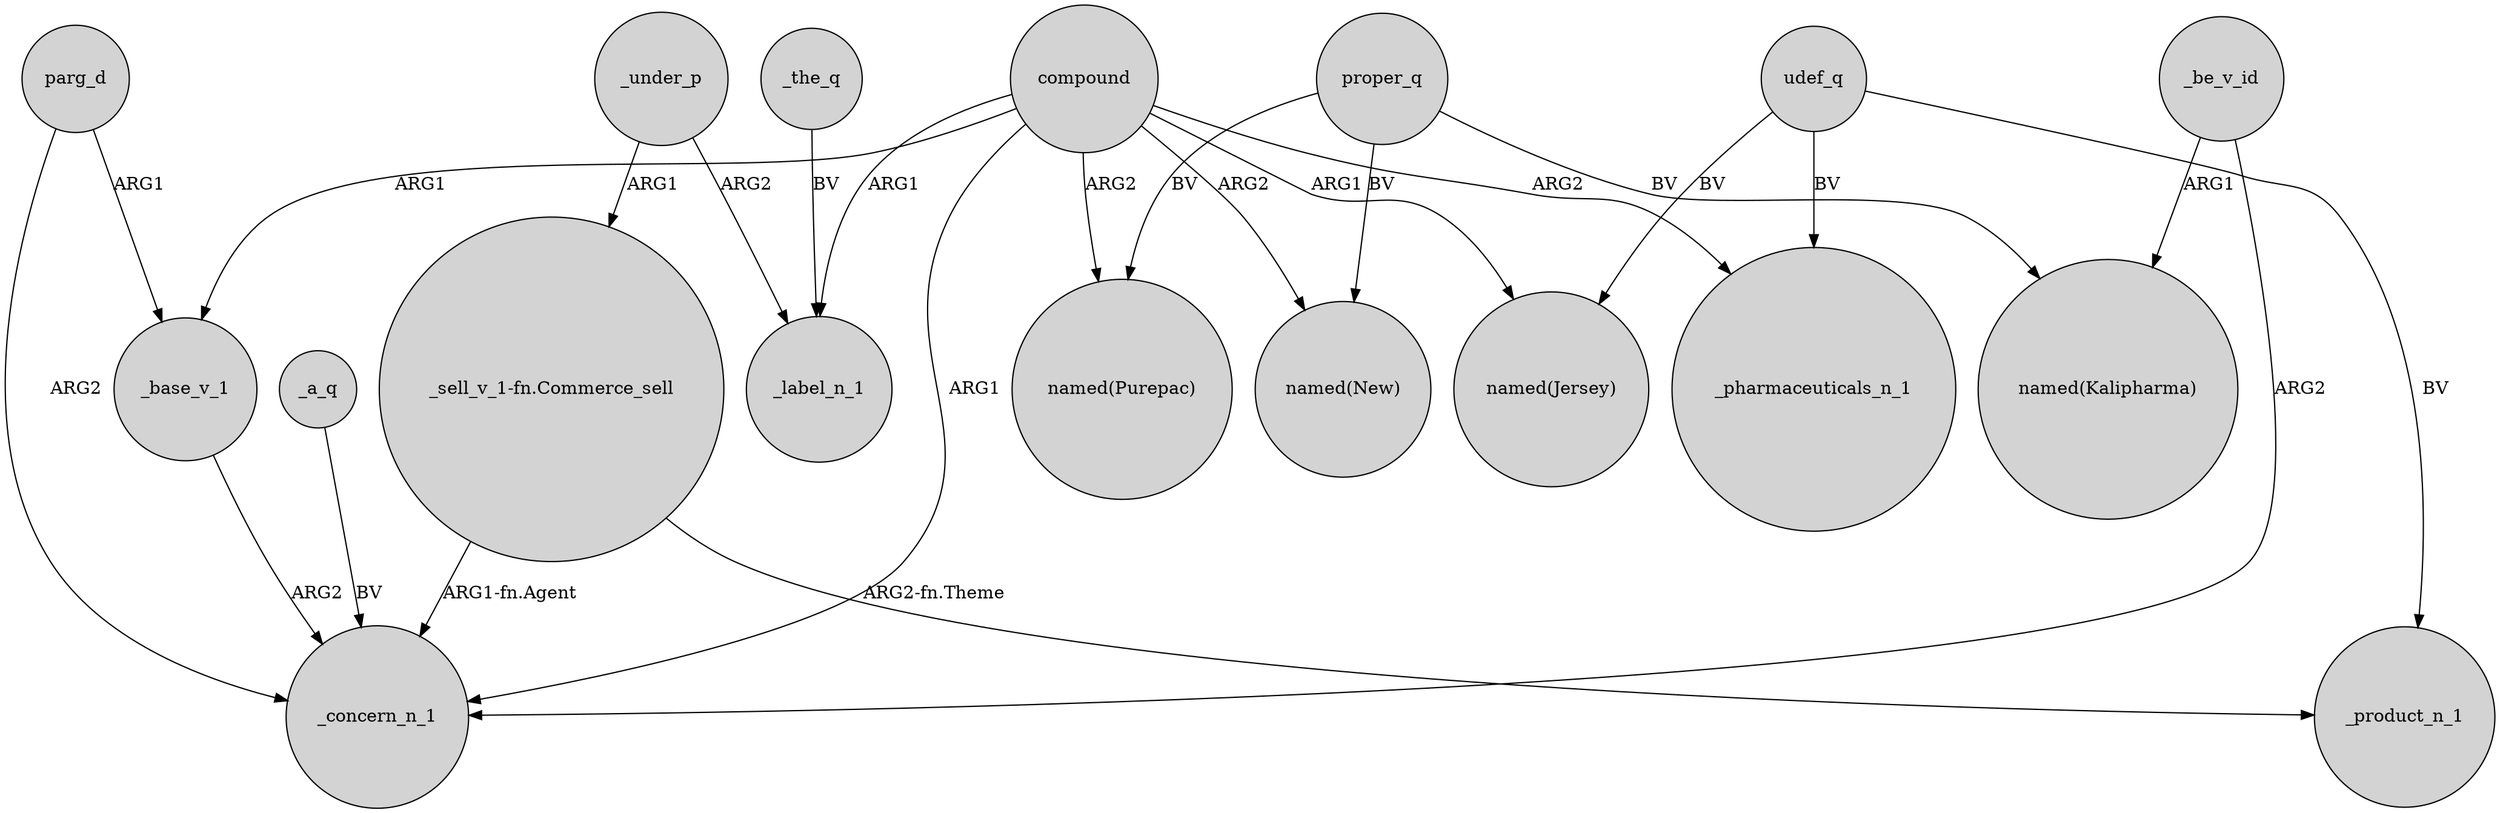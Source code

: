 digraph {
	node [shape=circle style=filled]
	_base_v_1 -> _concern_n_1 [label=ARG2]
	_a_q -> _concern_n_1 [label=BV]
	_under_p -> "_sell_v_1-fn.Commerce_sell" [label=ARG1]
	compound -> "named(New)" [label=ARG2]
	_the_q -> _label_n_1 [label=BV]
	proper_q -> "named(New)" [label=BV]
	compound -> _pharmaceuticals_n_1 [label=ARG2]
	proper_q -> "named(Purepac)" [label=BV]
	parg_d -> _concern_n_1 [label=ARG2]
	udef_q -> "named(Jersey)" [label=BV]
	_be_v_id -> _concern_n_1 [label=ARG2]
	compound -> "named(Purepac)" [label=ARG2]
	compound -> _base_v_1 [label=ARG1]
	"_sell_v_1-fn.Commerce_sell" -> _product_n_1 [label="ARG2-fn.Theme"]
	compound -> "named(Jersey)" [label=ARG1]
	udef_q -> _pharmaceuticals_n_1 [label=BV]
	compound -> _label_n_1 [label=ARG1]
	_be_v_id -> "named(Kalipharma)" [label=ARG1]
	"_sell_v_1-fn.Commerce_sell" -> _concern_n_1 [label="ARG1-fn.Agent"]
	udef_q -> _product_n_1 [label=BV]
	parg_d -> _base_v_1 [label=ARG1]
	proper_q -> "named(Kalipharma)" [label=BV]
	compound -> _concern_n_1 [label=ARG1]
	_under_p -> _label_n_1 [label=ARG2]
}
